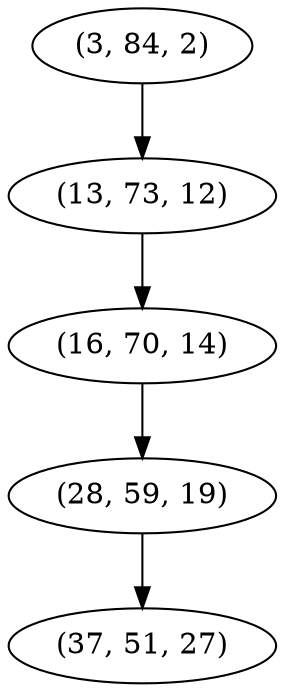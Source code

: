 digraph tree {
    "(3, 84, 2)";
    "(13, 73, 12)";
    "(16, 70, 14)";
    "(28, 59, 19)";
    "(37, 51, 27)";
    "(3, 84, 2)" -> "(13, 73, 12)";
    "(13, 73, 12)" -> "(16, 70, 14)";
    "(16, 70, 14)" -> "(28, 59, 19)";
    "(28, 59, 19)" -> "(37, 51, 27)";
}
